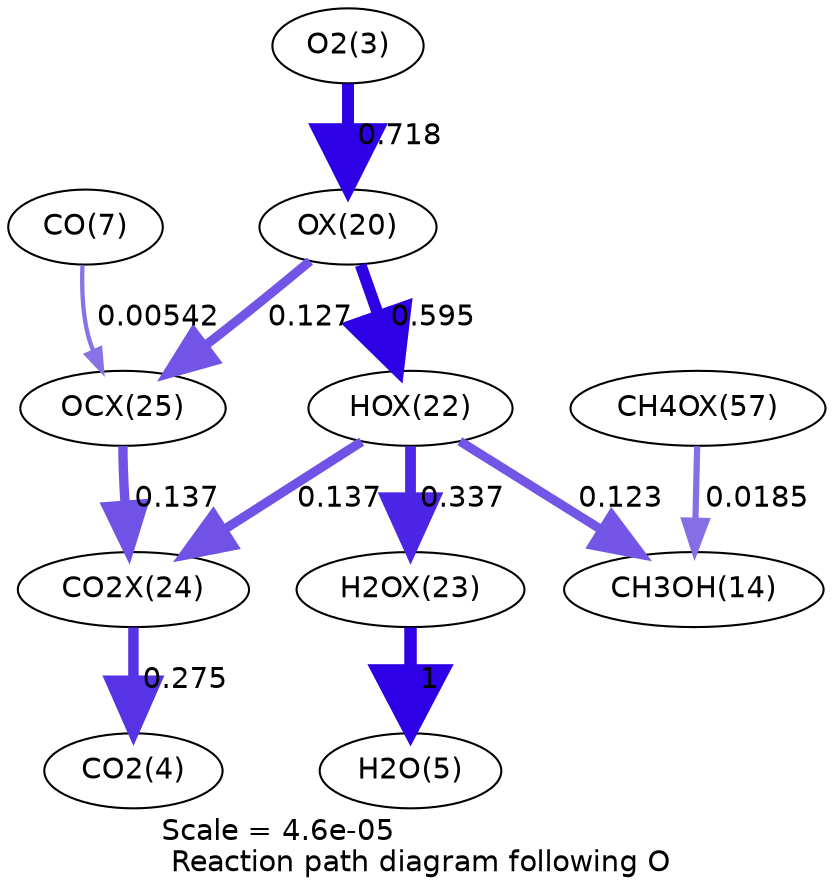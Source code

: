 digraph reaction_paths {
center=1;
s5 -> s26[fontname="Helvetica", penwidth=5.75, arrowsize=2.88, color="0.7, 1.22, 0.9"
, label=" 0.718"];
s26 -> s28[fontname="Helvetica", penwidth=5.61, arrowsize=2.8, color="0.7, 1.1, 0.9"
, label=" 0.595"];
s26 -> s31[fontname="Helvetica", penwidth=4.44, arrowsize=2.22, color="0.7, 0.627, 0.9"
, label=" 0.127"];
s28 -> s16[fontname="Helvetica", penwidth=4.41, arrowsize=2.21, color="0.7, 0.623, 0.9"
, label=" 0.123"];
s28 -> s29[fontname="Helvetica", penwidth=5.18, arrowsize=2.59, color="0.7, 0.837, 0.9"
, label=" 0.337"];
s28 -> s30[fontname="Helvetica", penwidth=4.5, arrowsize=2.25, color="0.7, 0.637, 0.9"
, label=" 0.137"];
s42 -> s16[fontname="Helvetica", penwidth=2.99, arrowsize=1.49, color="0.7, 0.518, 0.9"
, label=" 0.0185"];
s29 -> s7[fontname="Helvetica", penwidth=6, arrowsize=3, color="0.7, 1.5, 0.9"
, label=" 1"];
s9 -> s31[fontname="Helvetica", penwidth=2.06, arrowsize=1.03, color="0.7, 0.505, 0.9"
, label=" 0.00542"];
s31 -> s30[fontname="Helvetica", penwidth=4.5, arrowsize=2.25, color="0.7, 0.637, 0.9"
, label=" 0.137"];
s30 -> s6[fontname="Helvetica", penwidth=5.03, arrowsize=2.51, color="0.7, 0.775, 0.9"
, label=" 0.275"];
s5 [ fontname="Helvetica", label="O2(3)"];
s6 [ fontname="Helvetica", label="CO2(4)"];
s7 [ fontname="Helvetica", label="H2O(5)"];
s9 [ fontname="Helvetica", label="CO(7)"];
s16 [ fontname="Helvetica", label="CH3OH(14)"];
s26 [ fontname="Helvetica", label="OX(20)"];
s28 [ fontname="Helvetica", label="HOX(22)"];
s29 [ fontname="Helvetica", label="H2OX(23)"];
s30 [ fontname="Helvetica", label="CO2X(24)"];
s31 [ fontname="Helvetica", label="OCX(25)"];
s42 [ fontname="Helvetica", label="CH4OX(57)"];
 label = "Scale = 4.6e-05\l Reaction path diagram following O";
 fontname = "Helvetica";
}
